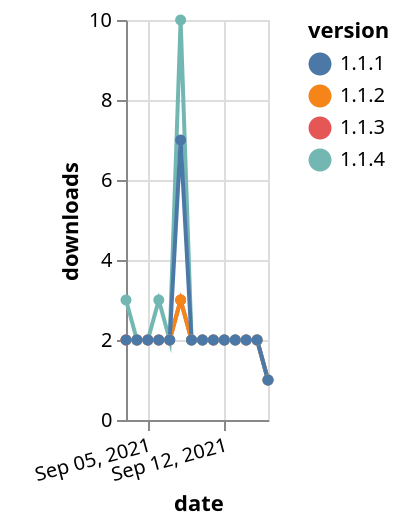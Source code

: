 {"$schema": "https://vega.github.io/schema/vega-lite/v5.json", "description": "A simple bar chart with embedded data.", "data": {"values": [{"date": "2021-09-03", "total": 457, "delta": 2, "version": "1.1.3"}, {"date": "2021-09-04", "total": 459, "delta": 2, "version": "1.1.3"}, {"date": "2021-09-05", "total": 461, "delta": 2, "version": "1.1.3"}, {"date": "2021-09-06", "total": 463, "delta": 2, "version": "1.1.3"}, {"date": "2021-09-07", "total": 465, "delta": 2, "version": "1.1.3"}, {"date": "2021-09-08", "total": 468, "delta": 3, "version": "1.1.3"}, {"date": "2021-09-09", "total": 470, "delta": 2, "version": "1.1.3"}, {"date": "2021-09-10", "total": 472, "delta": 2, "version": "1.1.3"}, {"date": "2021-09-11", "total": 474, "delta": 2, "version": "1.1.3"}, {"date": "2021-09-12", "total": 476, "delta": 2, "version": "1.1.3"}, {"date": "2021-09-13", "total": 478, "delta": 2, "version": "1.1.3"}, {"date": "2021-09-14", "total": 480, "delta": 2, "version": "1.1.3"}, {"date": "2021-09-15", "total": 482, "delta": 2, "version": "1.1.3"}, {"date": "2021-09-16", "total": 483, "delta": 1, "version": "1.1.3"}, {"date": "2021-09-03", "total": 458, "delta": 2, "version": "1.1.2"}, {"date": "2021-09-04", "total": 460, "delta": 2, "version": "1.1.2"}, {"date": "2021-09-05", "total": 462, "delta": 2, "version": "1.1.2"}, {"date": "2021-09-06", "total": 464, "delta": 2, "version": "1.1.2"}, {"date": "2021-09-07", "total": 466, "delta": 2, "version": "1.1.2"}, {"date": "2021-09-08", "total": 469, "delta": 3, "version": "1.1.2"}, {"date": "2021-09-09", "total": 471, "delta": 2, "version": "1.1.2"}, {"date": "2021-09-10", "total": 473, "delta": 2, "version": "1.1.2"}, {"date": "2021-09-11", "total": 475, "delta": 2, "version": "1.1.2"}, {"date": "2021-09-12", "total": 477, "delta": 2, "version": "1.1.2"}, {"date": "2021-09-13", "total": 479, "delta": 2, "version": "1.1.2"}, {"date": "2021-09-14", "total": 481, "delta": 2, "version": "1.1.2"}, {"date": "2021-09-15", "total": 483, "delta": 2, "version": "1.1.2"}, {"date": "2021-09-16", "total": 484, "delta": 1, "version": "1.1.2"}, {"date": "2021-09-03", "total": 655, "delta": 3, "version": "1.1.4"}, {"date": "2021-09-04", "total": 657, "delta": 2, "version": "1.1.4"}, {"date": "2021-09-05", "total": 659, "delta": 2, "version": "1.1.4"}, {"date": "2021-09-06", "total": 662, "delta": 3, "version": "1.1.4"}, {"date": "2021-09-07", "total": 664, "delta": 2, "version": "1.1.4"}, {"date": "2021-09-08", "total": 674, "delta": 10, "version": "1.1.4"}, {"date": "2021-09-09", "total": 676, "delta": 2, "version": "1.1.4"}, {"date": "2021-09-10", "total": 678, "delta": 2, "version": "1.1.4"}, {"date": "2021-09-11", "total": 680, "delta": 2, "version": "1.1.4"}, {"date": "2021-09-12", "total": 682, "delta": 2, "version": "1.1.4"}, {"date": "2021-09-13", "total": 684, "delta": 2, "version": "1.1.4"}, {"date": "2021-09-14", "total": 686, "delta": 2, "version": "1.1.4"}, {"date": "2021-09-15", "total": 688, "delta": 2, "version": "1.1.4"}, {"date": "2021-09-16", "total": 689, "delta": 1, "version": "1.1.4"}, {"date": "2021-09-03", "total": 2109, "delta": 2, "version": "1.1.1"}, {"date": "2021-09-04", "total": 2111, "delta": 2, "version": "1.1.1"}, {"date": "2021-09-05", "total": 2113, "delta": 2, "version": "1.1.1"}, {"date": "2021-09-06", "total": 2115, "delta": 2, "version": "1.1.1"}, {"date": "2021-09-07", "total": 2117, "delta": 2, "version": "1.1.1"}, {"date": "2021-09-08", "total": 2124, "delta": 7, "version": "1.1.1"}, {"date": "2021-09-09", "total": 2126, "delta": 2, "version": "1.1.1"}, {"date": "2021-09-10", "total": 2128, "delta": 2, "version": "1.1.1"}, {"date": "2021-09-11", "total": 2130, "delta": 2, "version": "1.1.1"}, {"date": "2021-09-12", "total": 2132, "delta": 2, "version": "1.1.1"}, {"date": "2021-09-13", "total": 2134, "delta": 2, "version": "1.1.1"}, {"date": "2021-09-14", "total": 2136, "delta": 2, "version": "1.1.1"}, {"date": "2021-09-15", "total": 2138, "delta": 2, "version": "1.1.1"}, {"date": "2021-09-16", "total": 2139, "delta": 1, "version": "1.1.1"}]}, "width": "container", "mark": {"type": "line", "point": {"filled": true}}, "encoding": {"x": {"field": "date", "type": "temporal", "timeUnit": "yearmonthdate", "title": "date", "axis": {"labelAngle": -15}}, "y": {"field": "delta", "type": "quantitative", "title": "downloads"}, "color": {"field": "version", "type": "nominal"}, "tooltip": {"field": "delta"}}}